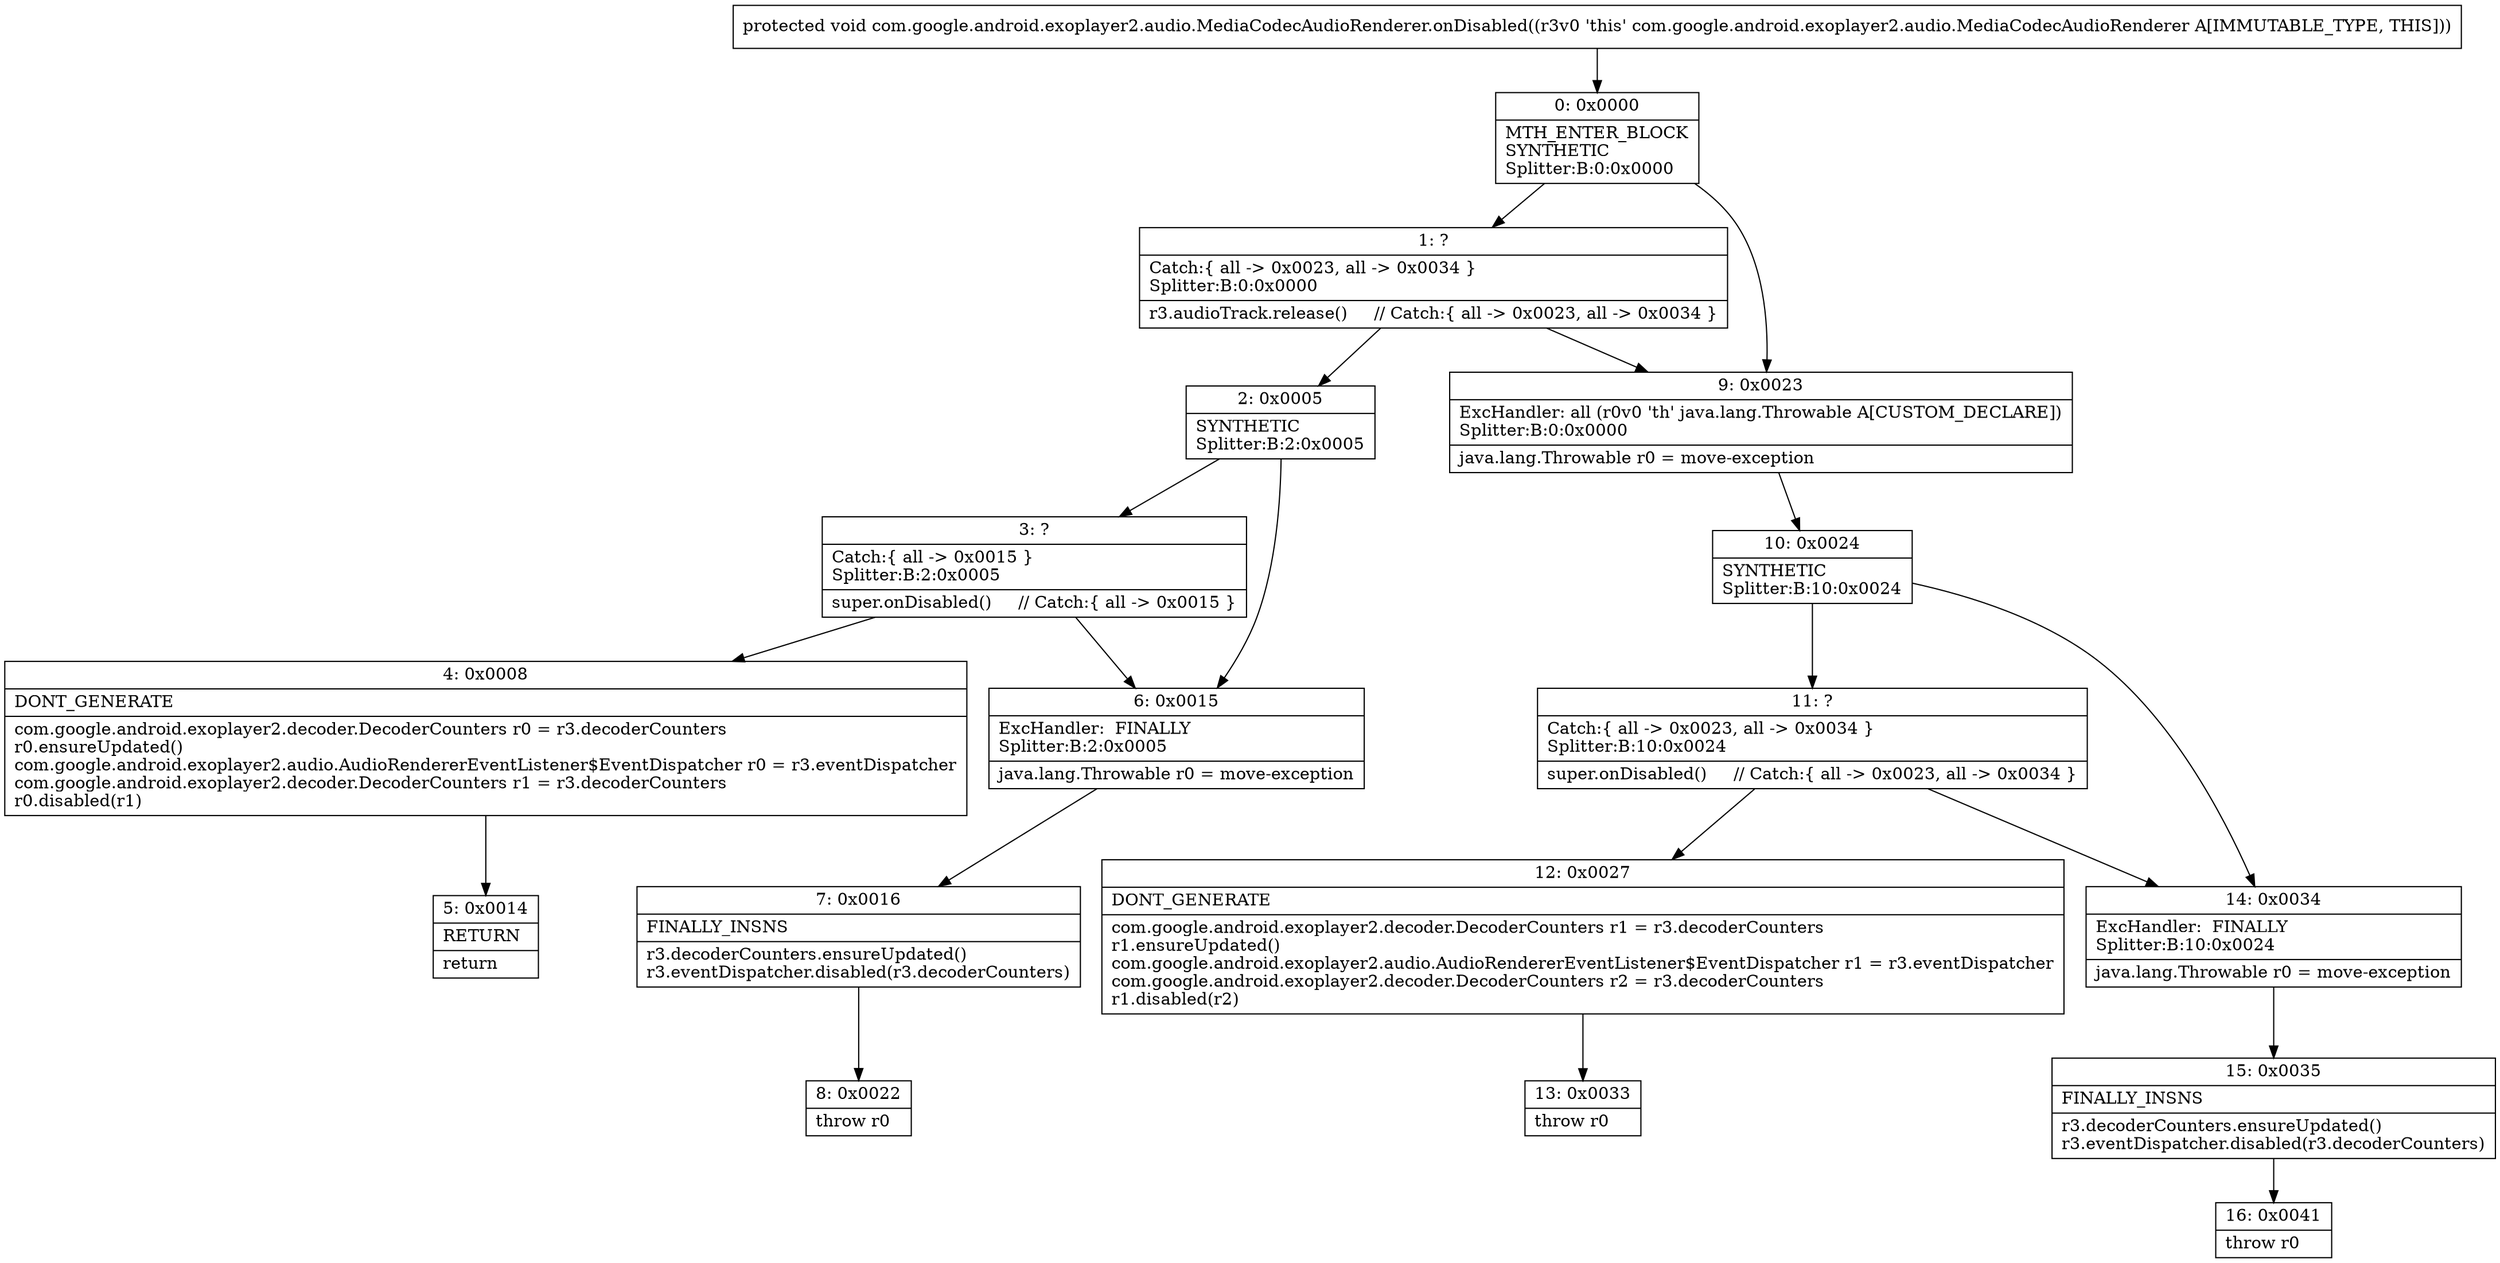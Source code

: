 digraph "CFG forcom.google.android.exoplayer2.audio.MediaCodecAudioRenderer.onDisabled()V" {
Node_0 [shape=record,label="{0\:\ 0x0000|MTH_ENTER_BLOCK\lSYNTHETIC\lSplitter:B:0:0x0000\l}"];
Node_1 [shape=record,label="{1\:\ ?|Catch:\{ all \-\> 0x0023, all \-\> 0x0034 \}\lSplitter:B:0:0x0000\l|r3.audioTrack.release()     \/\/ Catch:\{ all \-\> 0x0023, all \-\> 0x0034 \}\l}"];
Node_2 [shape=record,label="{2\:\ 0x0005|SYNTHETIC\lSplitter:B:2:0x0005\l}"];
Node_3 [shape=record,label="{3\:\ ?|Catch:\{ all \-\> 0x0015 \}\lSplitter:B:2:0x0005\l|super.onDisabled()     \/\/ Catch:\{ all \-\> 0x0015 \}\l}"];
Node_4 [shape=record,label="{4\:\ 0x0008|DONT_GENERATE\l|com.google.android.exoplayer2.decoder.DecoderCounters r0 = r3.decoderCounters\lr0.ensureUpdated()\lcom.google.android.exoplayer2.audio.AudioRendererEventListener$EventDispatcher r0 = r3.eventDispatcher\lcom.google.android.exoplayer2.decoder.DecoderCounters r1 = r3.decoderCounters\lr0.disabled(r1)\l}"];
Node_5 [shape=record,label="{5\:\ 0x0014|RETURN\l|return\l}"];
Node_6 [shape=record,label="{6\:\ 0x0015|ExcHandler:  FINALLY\lSplitter:B:2:0x0005\l|java.lang.Throwable r0 = move\-exception\l}"];
Node_7 [shape=record,label="{7\:\ 0x0016|FINALLY_INSNS\l|r3.decoderCounters.ensureUpdated()\lr3.eventDispatcher.disabled(r3.decoderCounters)\l}"];
Node_8 [shape=record,label="{8\:\ 0x0022|throw r0\l}"];
Node_9 [shape=record,label="{9\:\ 0x0023|ExcHandler: all (r0v0 'th' java.lang.Throwable A[CUSTOM_DECLARE])\lSplitter:B:0:0x0000\l|java.lang.Throwable r0 = move\-exception\l}"];
Node_10 [shape=record,label="{10\:\ 0x0024|SYNTHETIC\lSplitter:B:10:0x0024\l}"];
Node_11 [shape=record,label="{11\:\ ?|Catch:\{ all \-\> 0x0023, all \-\> 0x0034 \}\lSplitter:B:10:0x0024\l|super.onDisabled()     \/\/ Catch:\{ all \-\> 0x0023, all \-\> 0x0034 \}\l}"];
Node_12 [shape=record,label="{12\:\ 0x0027|DONT_GENERATE\l|com.google.android.exoplayer2.decoder.DecoderCounters r1 = r3.decoderCounters\lr1.ensureUpdated()\lcom.google.android.exoplayer2.audio.AudioRendererEventListener$EventDispatcher r1 = r3.eventDispatcher\lcom.google.android.exoplayer2.decoder.DecoderCounters r2 = r3.decoderCounters\lr1.disabled(r2)\l}"];
Node_13 [shape=record,label="{13\:\ 0x0033|throw r0\l}"];
Node_14 [shape=record,label="{14\:\ 0x0034|ExcHandler:  FINALLY\lSplitter:B:10:0x0024\l|java.lang.Throwable r0 = move\-exception\l}"];
Node_15 [shape=record,label="{15\:\ 0x0035|FINALLY_INSNS\l|r3.decoderCounters.ensureUpdated()\lr3.eventDispatcher.disabled(r3.decoderCounters)\l}"];
Node_16 [shape=record,label="{16\:\ 0x0041|throw r0\l}"];
MethodNode[shape=record,label="{protected void com.google.android.exoplayer2.audio.MediaCodecAudioRenderer.onDisabled((r3v0 'this' com.google.android.exoplayer2.audio.MediaCodecAudioRenderer A[IMMUTABLE_TYPE, THIS])) }"];
MethodNode -> Node_0;
Node_0 -> Node_1;
Node_0 -> Node_9;
Node_1 -> Node_2;
Node_1 -> Node_9;
Node_2 -> Node_3;
Node_2 -> Node_6;
Node_3 -> Node_4;
Node_3 -> Node_6;
Node_4 -> Node_5;
Node_6 -> Node_7;
Node_7 -> Node_8;
Node_9 -> Node_10;
Node_10 -> Node_11;
Node_10 -> Node_14;
Node_11 -> Node_12;
Node_11 -> Node_14;
Node_12 -> Node_13;
Node_14 -> Node_15;
Node_15 -> Node_16;
}

